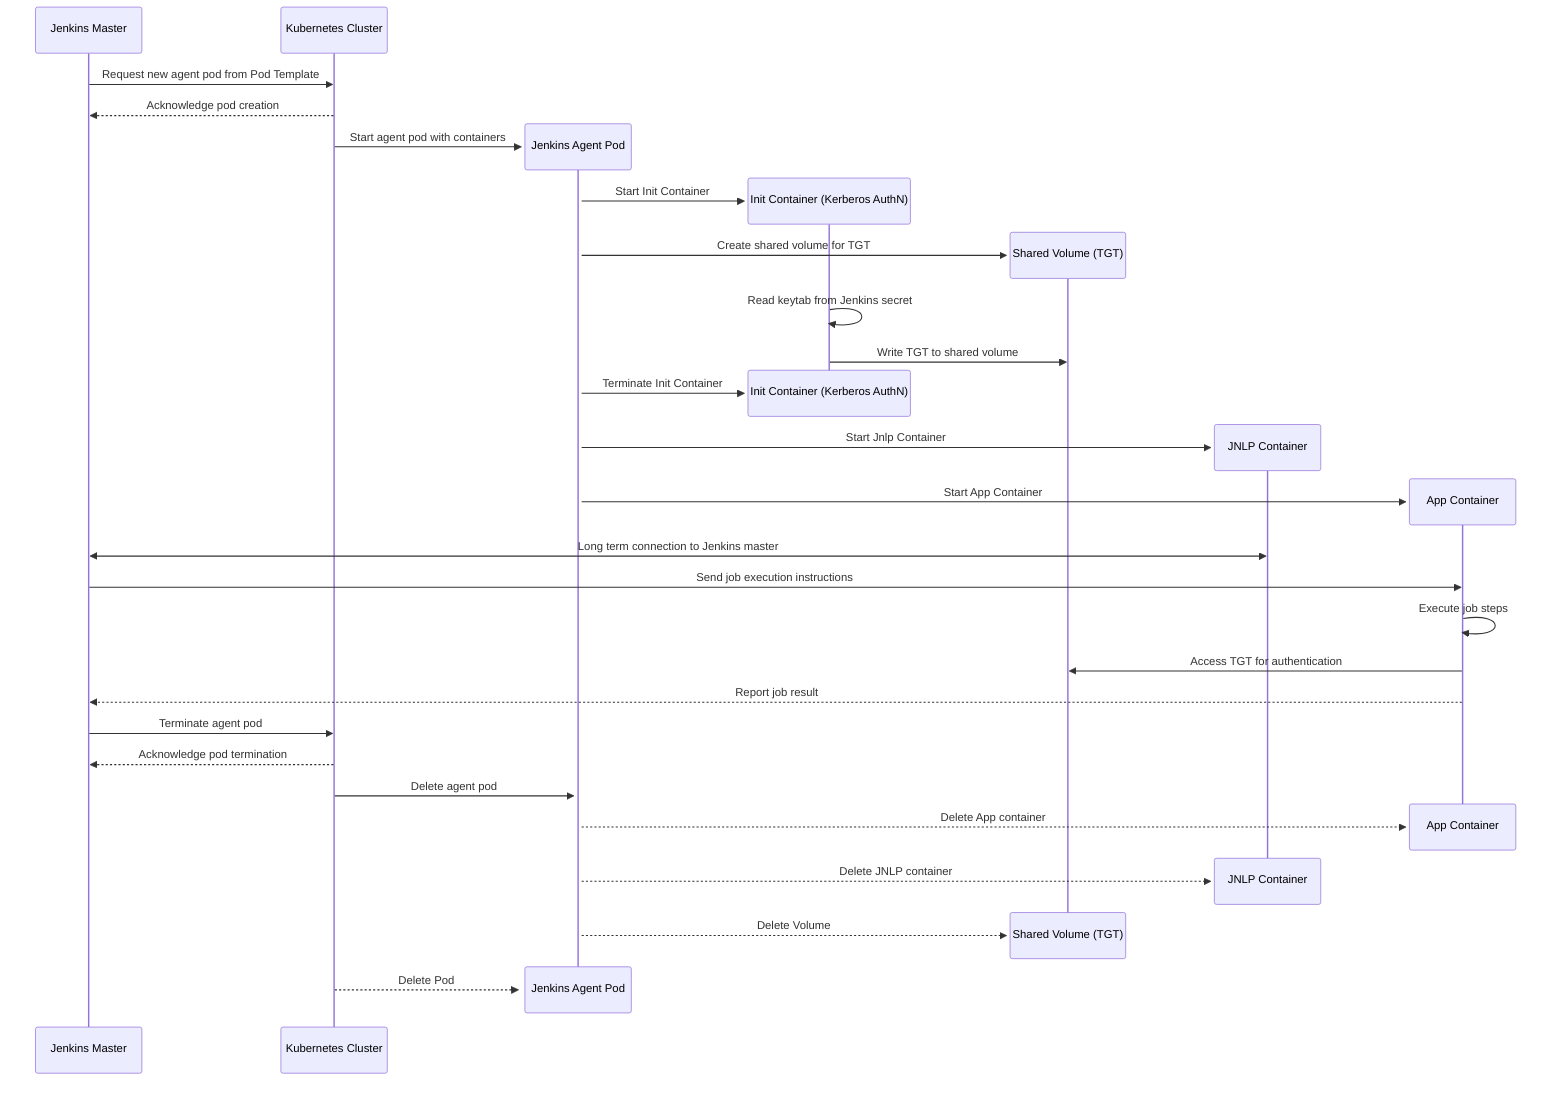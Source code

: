 %% flowchart TD
%%     JC[Jenkins Controller]
%%     API[Kubernetes API Server]

%%     subgraph Pod [Agent Pod]
%%         direction TB
%%         WorkspaceVol["/emptyDir [Shared Workspace]/"]
%%         TGTVol["/emptyDir [Shared TGT Volume]/"]
%%         KeytabVol["/Volume: /keytab [from Jenkins-decoded Secret]/"]

%%         Init["Init Container<br/> (Get TGT from Keytab)"]
%%         JNLP[JNLP Container]
%%         APP[App Container]

%%         Init -- mounts --> KeytabVol
%%         Init -- mounts --> TGTVol
%%         APP -- mounts --> TGTVol
%%         JNLP -- mounts --> WorkspaceVol
%%         APP -- mounts --> WorkspaceVol
%%     end

%%     JC -->|Uses credential to decode keytab| JC
%%     JC -->|Injects as secret/volume in pod| API
%%     API -->|Create Pod with init and app containers| Pod
%%     Init -->|Reads keytab, gets TGT| TGTVol
%%     JNLP -->|Connects to Jenkins Controller| JC
%%     JC -->|Send job instructions| APP
%%     APP -->|Report job result| JC
%%     JC -->|Request pod termination| API
%%     API -->|Delete Pod| Pod


%% flowchart TD
%%     JC[Jenkins Controller]
%%     API[Kubernetes API Server]

%%     subgraph CronJob [Kerberos TGT Refresher]
%%         CRON[CronJob]
%%         SECRET[K8s Secret (TGT)]
%%         CRON -->|Refresh TGT| SECRET
%%     end

%%     subgraph Pod [Agent Pod]
%%         direction TB
%%         Volume[/emptyDir (Shared Workspace)/]
%%         TGTVol[/Volume: /tgt (from Secret)/]
%%         JNLP[JNLP Container]
%%         APP[App Container]
%%         JNLP -- mounts --> Volume
%%         APP -- mounts --> Volume
%%         APP -- mounts --> TGTVol
%%     end

%%     JC -->|Request agent pod| API
%%     API -->|Create Pod with containers| Pod
%%     JNLP -->|Connects to Jenkins Controller| JC
%%     JC -->|Send job instructions| APP
%%     APP -->|Report job result| JC
%%     JC -->|Request pod termination| API
%%     API -->|Delete Pod| Pod
%%     SECRET -->|Mounted as volume| TGTVol


sequenceDiagram
    participant Jenkins as Jenkins Master
    participant K8s as Kubernetes Cluster

    Jenkins->>K8s: Request new agent pod from Pod Template
    K8s-->>Jenkins: Acknowledge pod creation

    create participant Pod as Jenkins Agent Pod
    K8s->>Pod: Start agent pod with containers
    activate Pod

    create participant Init as Init Container (Kerberos AuthN)
    Pod->>Init: Start Init Container

    create participant Volume as Shared Volume (TGT)
    Pod->>Volume: Create shared volume for TGT

    Init->>Init: Read keytab from Jenkins secret
    Init->>Volume: Write TGT to shared volume

    
    destroy Init
    Pod->>Init: Terminate Init Container

    create participant JNLP as JNLP Container
    Pod->>JNLP: Start Jnlp Container

    create participant App as App Container
    Pod->>App: Start App Container

    JNLP<<->>Jenkins: Long term connection to Jenkins master

    Jenkins->>App: Send job execution instructions
    App->>App: Execute job steps
    App->>Volume: Access TGT for authentication
    App-->>Jenkins: Report job result

    Jenkins->>K8s: Terminate agent pod
    K8s-->>Jenkins: Acknowledge pod termination
    K8s->>Pod: Delete agent pod

    
    destroy App
    Pod-->>App: Delete App container

    
    destroy JNLP
    Pod-->>JNLP: Delete JNLP container

    
    destroy Volume
    Pod-->>Volume: Delete Volume

    destroy Pod
    K8s-->>Pod: Delete Pod